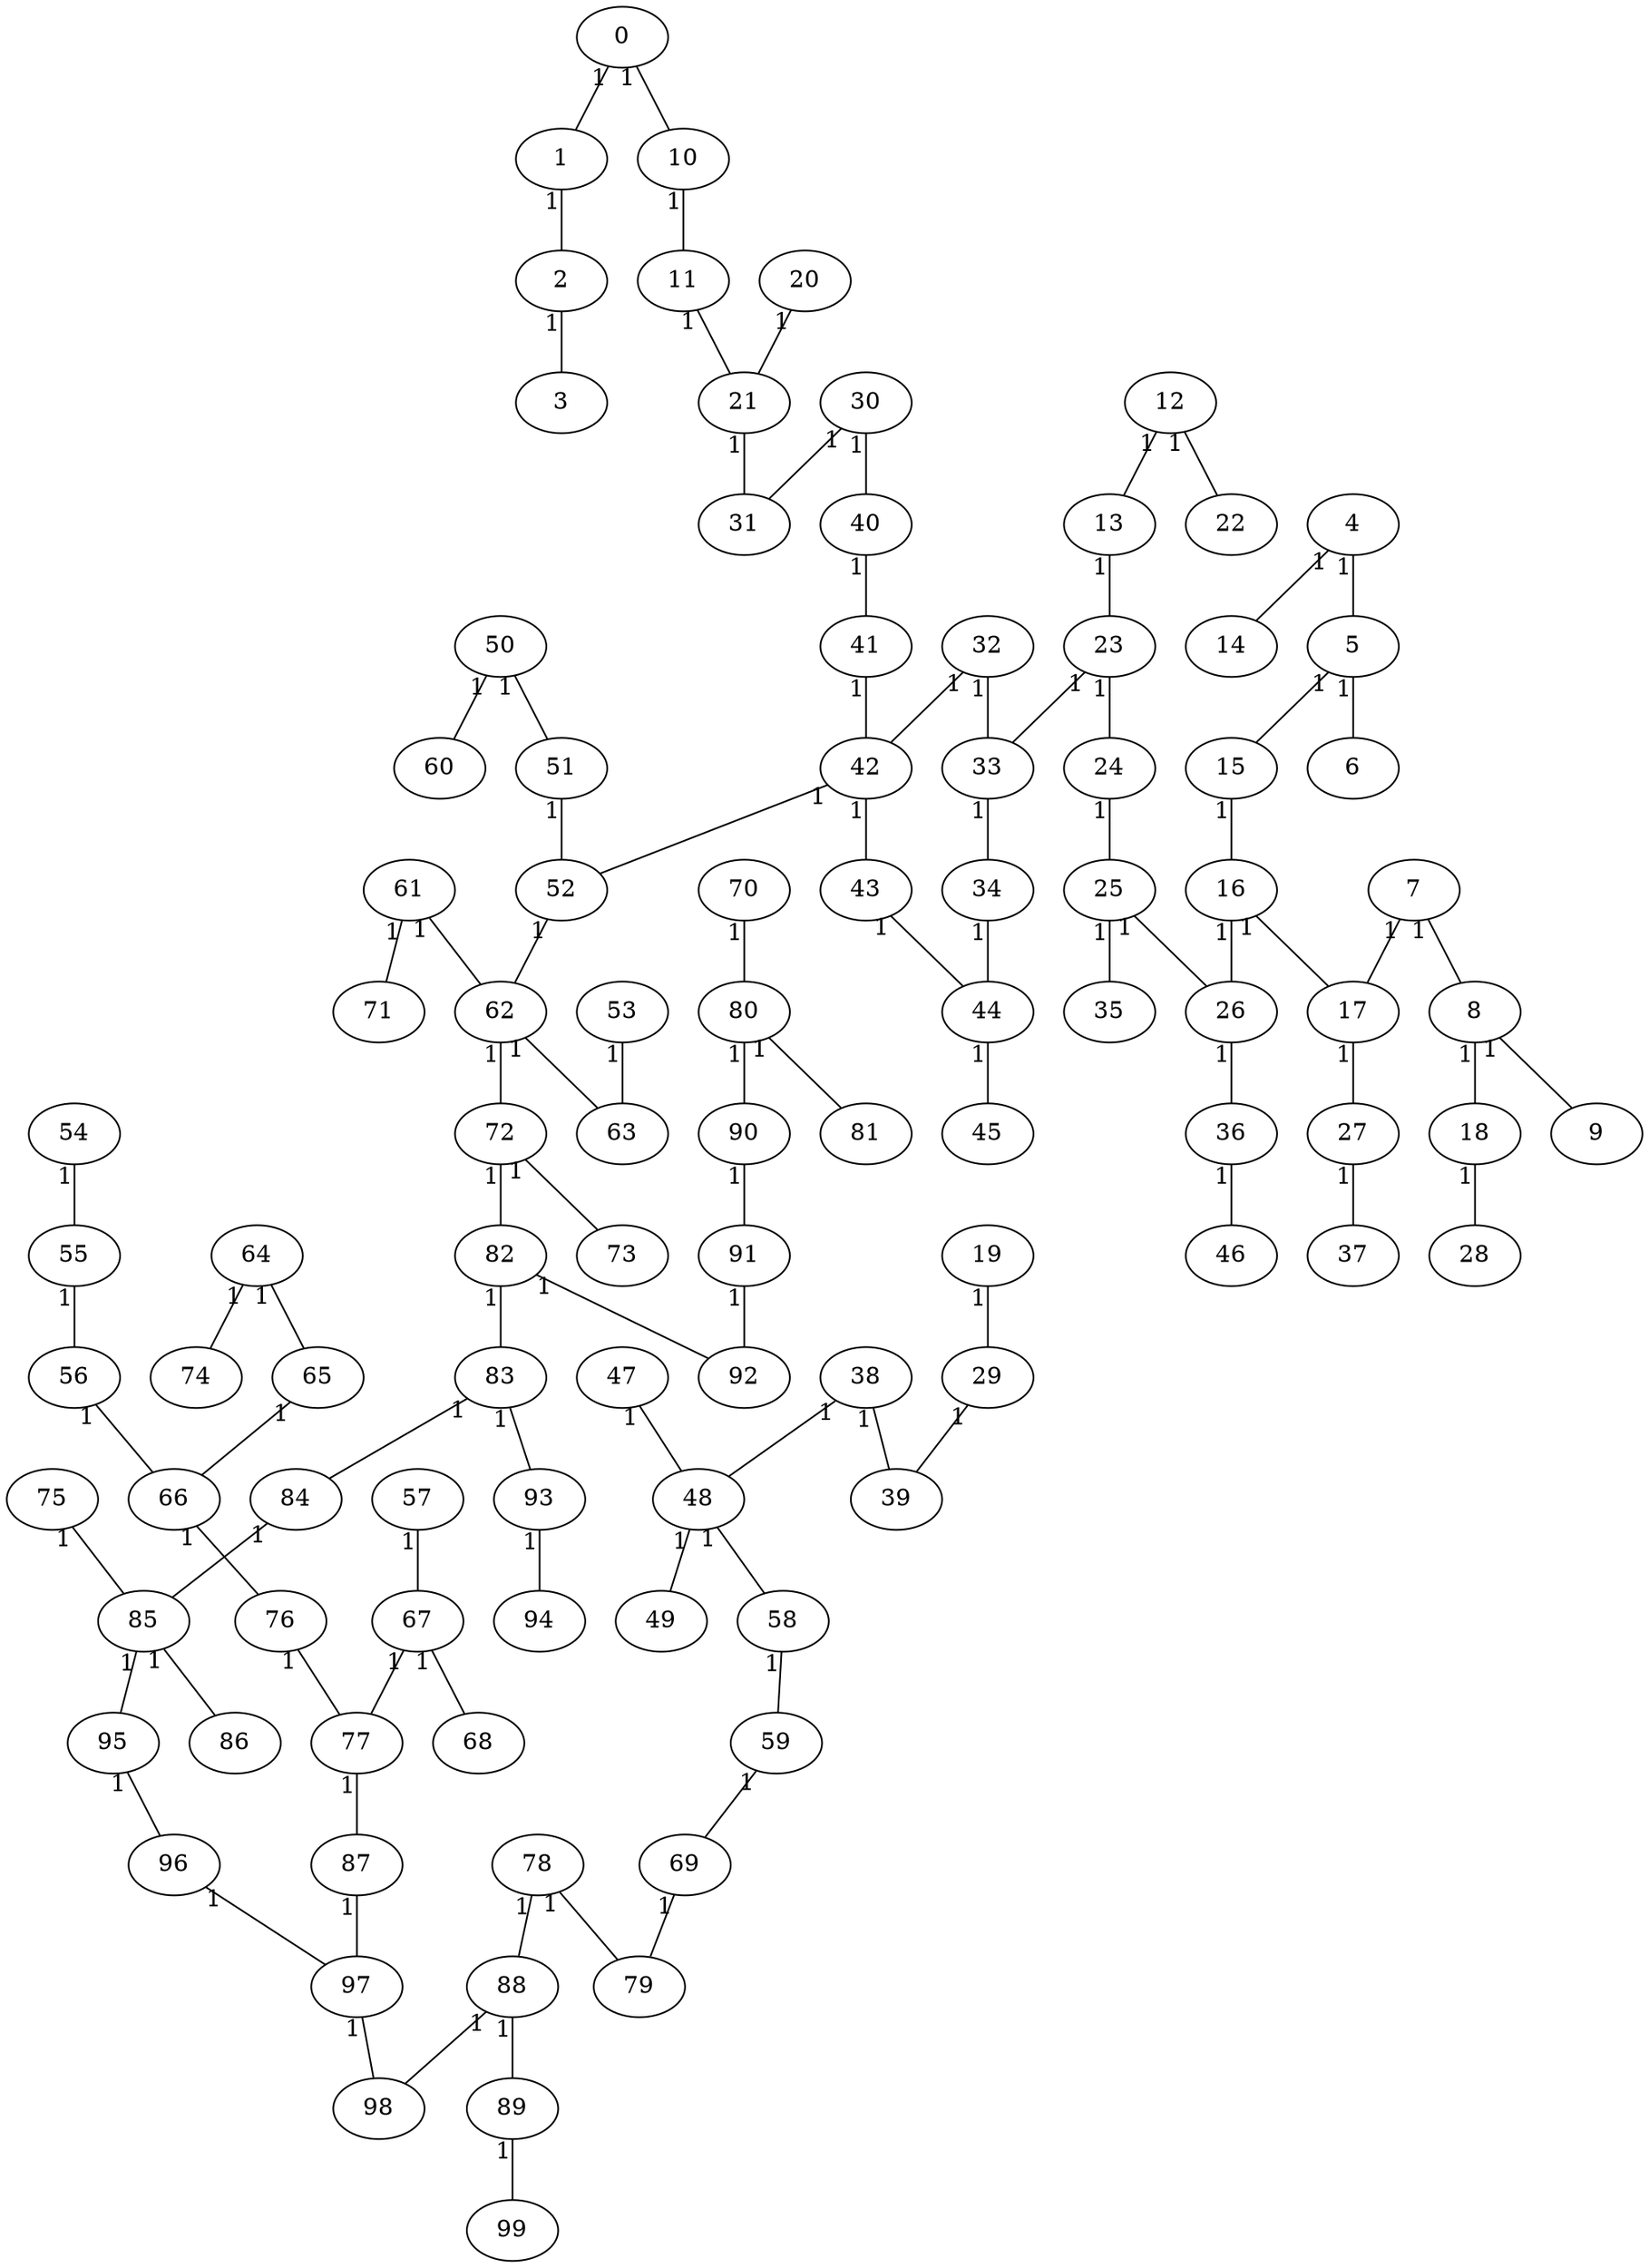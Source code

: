 graph { 
	0--1 [taillabel = "1"]
	75--85 [taillabel = "1"]
	27--37 [taillabel = "1"]
	33--34 [taillabel = "1"]
	13--23 [taillabel = "1"]
	19--29 [taillabel = "1"]
	80--81 [taillabel = "1"]
	24--25 [taillabel = "1"]
	23--33 [taillabel = "1"]
	47--48 [taillabel = "1"]
	10--11 [taillabel = "1"]
	18--28 [taillabel = "1"]
	61--62 [taillabel = "1"]
	95--96 [taillabel = "1"]
	70--80 [taillabel = "1"]
	93--94 [taillabel = "1"]
	30--40 [taillabel = "1"]
	85--95 [taillabel = "1"]
	1--2 [taillabel = "1"]
	12--22 [taillabel = "1"]
	87--97 [taillabel = "1"]
	41--42 [taillabel = "1"]
	4--14 [taillabel = "1"]
	62--72 [taillabel = "1"]
	40--41 [taillabel = "1"]
	85--86 [taillabel = "1"]
	20--21 [taillabel = "1"]
	15--16 [taillabel = "1"]
	11--21 [taillabel = "1"]
	32--33 [taillabel = "1"]
	67--77 [taillabel = "1"]
	26--36 [taillabel = "1"]
	83--93 [taillabel = "1"]
	55--56 [taillabel = "1"]
	38--39 [taillabel = "1"]
	65--66 [taillabel = "1"]
	89--99 [taillabel = "1"]
	80--90 [taillabel = "1"]
	21--31 [taillabel = "1"]
	16--17 [taillabel = "1"]
	91--92 [taillabel = "1"]
	25--26 [taillabel = "1"]
	32--42 [taillabel = "1"]
	84--85 [taillabel = "1"]
	5--6 [taillabel = "1"]
	38--48 [taillabel = "1"]
	7--8 [taillabel = "1"]
	44--45 [taillabel = "1"]
	66--76 [taillabel = "1"]
	97--98 [taillabel = "1"]
	16--26 [taillabel = "1"]
	76--77 [taillabel = "1"]
	54--55 [taillabel = "1"]
	62--63 [taillabel = "1"]
	23--24 [taillabel = "1"]
	5--15 [taillabel = "1"]
	83--84 [taillabel = "1"]
	56--66 [taillabel = "1"]
	12--13 [taillabel = "1"]
	77--87 [taillabel = "1"]
	96--97 [taillabel = "1"]
	2--3 [taillabel = "1"]
	53--63 [taillabel = "1"]
	57--67 [taillabel = "1"]
	4--5 [taillabel = "1"]
	82--92 [taillabel = "1"]
	34--44 [taillabel = "1"]
	88--98 [taillabel = "1"]
	51--52 [taillabel = "1"]
	48--49 [taillabel = "1"]
	17--27 [taillabel = "1"]
	25--35 [taillabel = "1"]
	90--91 [taillabel = "1"]
	52--62 [taillabel = "1"]
	58--59 [taillabel = "1"]
	30--31 [taillabel = "1"]
	64--74 [taillabel = "1"]
	0--10 [taillabel = "1"]
	64--65 [taillabel = "1"]
	50--60 [taillabel = "1"]
	7--17 [taillabel = "1"]
	78--79 [taillabel = "1"]
	36--46 [taillabel = "1"]
	72--73 [taillabel = "1"]
	69--79 [taillabel = "1"]
	78--88 [taillabel = "1"]
	42--52 [taillabel = "1"]
	61--71 [taillabel = "1"]
	8--9 [taillabel = "1"]
	48--58 [taillabel = "1"]
	8--18 [taillabel = "1"]
	29--39 [taillabel = "1"]
	82--83 [taillabel = "1"]
	72--82 [taillabel = "1"]
	50--51 [taillabel = "1"]
	59--69 [taillabel = "1"]
	67--68 [taillabel = "1"]
	42--43 [taillabel = "1"]
	88--89 [taillabel = "1"]
	43--44 [taillabel = "1"]
	0
	1
	2
	3
	4
	5
	6
	7
	8
	9
	10
	11
	12
	13
	14
	15
	16
	17
	18
	19
	20
	21
	22
	23
	24
	25
	26
	27
	28
	29
	30
	31
	32
	33
	34
	35
	36
	37
	38
	39
	40
	41
	42
	43
	44
	45
	46
	47
	48
	49
	50
	51
	52
	53
	54
	55
	56
	57
	58
	59
	60
	61
	62
	63
	64
	65
	66
	67
	68
	69
	70
	71
	72
	73
	74
	75
	76
	77
	78
	79
	80
	81
	82
	83
	84
	85
	86
	87
	88
	89
	90
	91
	92
	93
	94
	95
	96
	97
	98
	99
} 